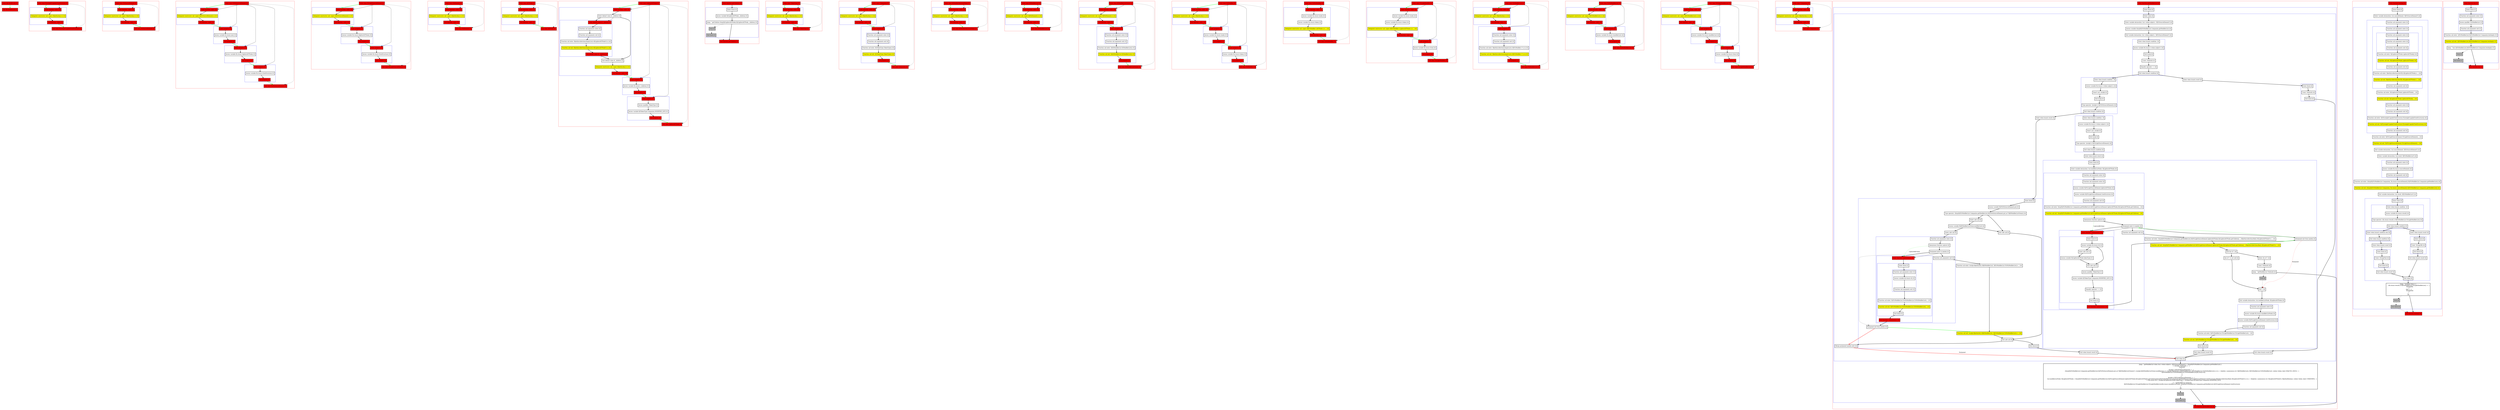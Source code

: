 digraph kt44814_kt {
    graph [nodesep=3]
    node [shape=box penwidth=2]
    edge [penwidth=2]

    subgraph cluster_0 {
        color=red
        0 [label="Enter file kt44814.kt [1]" style="filled" fillcolor=red];
        1 [label="Exit file kt44814.kt [1]" style="filled" fillcolor=red];
    }
    0 -> {1} [color=green];

    subgraph cluster_1 {
        color=red
        2 [label="Enter class FlyweightCapableTreeStructure [2]" style="filled" fillcolor=red];
        subgraph cluster_2 {
            color=blue
            3 [label="Enter function <init> [3]" style="filled" fillcolor=red];
            4 [label="Delegated constructor call: super<R|kotlin/Any|>() [3]" style="filled" fillcolor=yellow];
            5 [label="Exit function <init> [3]" style="filled" fillcolor=red];
        }
        6 [label="Exit class FlyweightCapableTreeStructure [2]" style="filled" fillcolor=red];
    }
    2 -> {3} [color=green];
    2 -> {6} [style=dotted];
    2 -> {3} [style=dashed];
    3 -> {4};
    4 -> {5};
    5 -> {6} [color=green];

    subgraph cluster_3 {
        color=red
        7 [label="Enter class FirSourceElement [2]" style="filled" fillcolor=red];
        subgraph cluster_4 {
            color=blue
            8 [label="Enter function <init> [3]" style="filled" fillcolor=red];
            9 [label="Delegated constructor call: super<R|kotlin/Any|>() [3]" style="filled" fillcolor=yellow];
            10 [label="Exit function <init> [3]" style="filled" fillcolor=red];
        }
        11 [label="Exit class FirSourceElement [2]" style="filled" fillcolor=red];
    }
    7 -> {8} [color=green];
    7 -> {11} [style=dotted];
    7 -> {8} [style=dashed];
    8 -> {9};
    9 -> {10};
    10 -> {11} [color=green];

    subgraph cluster_5 {
        color=red
        12 [label="Enter class FirPsiSourceElement [2]" style="filled" fillcolor=red];
        subgraph cluster_6 {
            color=blue
            13 [label="Enter function <init> [3]" style="filled" fillcolor=red];
            14 [label="Delegated constructor call: super<R|FirSourceElement|>() [3]" style="filled" fillcolor=yellow];
            15 [label="Exit function <init> [3]" style="filled" fillcolor=red];
        }
        subgraph cluster_7 {
            color=blue
            16 [label="Enter property [3]" style="filled" fillcolor=red];
            17 [label="Access variable R|<local>/psi| [3]"];
            18 [label="Exit property [3]" style="filled" fillcolor=red];
        }
        subgraph cluster_8 {
            color=blue
            19 [label="Enter property [3]" style="filled" fillcolor=red];
            20 [label="Access variable R|<local>/lighterASTNode| [3]"];
            21 [label="Exit property [3]" style="filled" fillcolor=red];
        }
        subgraph cluster_9 {
            color=blue
            22 [label="Enter property [3]" style="filled" fillcolor=red];
            23 [label="Access variable R|<local>/treeStructure| [3]"];
            24 [label="Exit property [3]" style="filled" fillcolor=red];
        }
        25 [label="Exit class FirPsiSourceElement [2]" style="filled" fillcolor=red];
    }
    12 -> {13} [color=green];
    12 -> {25} [style=dotted];
    12 -> {13 16 19 22} [style=dashed];
    13 -> {14};
    14 -> {15};
    15 -> {16} [color=green];
    16 -> {17};
    17 -> {18};
    18 -> {19} [color=green];
    19 -> {20};
    20 -> {21};
    21 -> {22} [color=green];
    22 -> {23};
    23 -> {24};
    24 -> {25} [color=green];

    subgraph cluster_10 {
        color=red
        26 [label="Enter class FirLightSourceElement [2]" style="filled" fillcolor=red];
        subgraph cluster_11 {
            color=blue
            27 [label="Enter function <init> [3]" style="filled" fillcolor=red];
            28 [label="Delegated constructor call: super<R|FirSourceElement|>() [3]" style="filled" fillcolor=yellow];
            29 [label="Exit function <init> [3]" style="filled" fillcolor=red];
        }
        subgraph cluster_12 {
            color=blue
            30 [label="Enter property [3]" style="filled" fillcolor=red];
            31 [label="Access variable R|<local>/lighterASTNode| [3]"];
            32 [label="Exit property [3]" style="filled" fillcolor=red];
        }
        subgraph cluster_13 {
            color=blue
            33 [label="Enter property [3]" style="filled" fillcolor=red];
            34 [label="Access variable R|<local>/treeStructure| [3]"];
            35 [label="Exit property [3]" style="filled" fillcolor=red];
        }
        36 [label="Exit class FirLightSourceElement [2]" style="filled" fillcolor=red];
    }
    26 -> {27} [color=green];
    26 -> {36} [style=dotted];
    26 -> {27 30 33} [style=dashed];
    27 -> {28};
    28 -> {29};
    29 -> {30} [color=green];
    30 -> {31};
    31 -> {32};
    32 -> {33} [color=green];
    33 -> {34};
    34 -> {35};
    35 -> {36} [color=green];

    subgraph cluster_14 {
        color=red
        37 [label="Enter class PsiElement [2]" style="filled" fillcolor=red];
        subgraph cluster_15 {
            color=blue
            38 [label="Enter function <init> [3]" style="filled" fillcolor=red];
            39 [label="Delegated constructor call: super<R|kotlin/Any|>() [3]" style="filled" fillcolor=yellow];
            40 [label="Exit function <init> [3]" style="filled" fillcolor=red];
        }
        41 [label="Exit class PsiElement [2]" style="filled" fillcolor=red];
    }
    37 -> {38} [color=green];
    37 -> {41} [style=dotted];
    37 -> {38} [style=dashed];
    38 -> {39};
    39 -> {40};
    40 -> {41} [color=green];

    subgraph cluster_16 {
        color=red
        42 [label="Enter class ASTNode [2]" style="filled" fillcolor=red];
        subgraph cluster_17 {
            color=blue
            43 [label="Enter function <init> [3]" style="filled" fillcolor=red];
            44 [label="Delegated constructor call: super<R|kotlin/Any|>() [3]" style="filled" fillcolor=yellow];
            45 [label="Exit function <init> [3]" style="filled" fillcolor=red];
        }
        46 [label="Exit class ASTNode [2]" style="filled" fillcolor=red];
    }
    42 -> {43} [color=green];
    42 -> {46} [style=dotted];
    42 -> {43} [style=dashed];
    43 -> {44};
    44 -> {45};
    45 -> {46} [color=green];

    subgraph cluster_18 {
        color=red
        47 [label="Enter class LighterASTNode [2]" style="filled" fillcolor=red];
        subgraph cluster_19 {
            color=blue
            48 [label="Enter function <init> [3]" style="filled" fillcolor=red];
            49 [label="Enter default value of _children [3]"];
            subgraph cluster_20 {
                color=blue
                50 [label="Enter default value of _children [4]" style="filled" fillcolor=red];
                subgraph cluster_21 {
                    color=blue
                    51 [label="Function call arguments enter [4]"];
                    52 [label="Function call arguments exit [4]"];
                }
                53 [label="Function call enter: R|kotlin/collections/emptyList|<R|LighterASTNode?|>() [4]"];
                54 [label="Function call exit: R|kotlin/collections/emptyList|<R|LighterASTNode?|>() [4]" style="filled" fillcolor=yellow];
                55 [label="Exit default value of _children [4]" style="filled" fillcolor=red];
            }
            56 [label="Exit default value of _children [3]"];
            57 [label="Delegated constructor call: super<R|kotlin/Any|>() [3]" style="filled" fillcolor=yellow];
            58 [label="Exit function <init> [3]" style="filled" fillcolor=red];
        }
        subgraph cluster_22 {
            color=blue
            59 [label="Enter property [3]" style="filled" fillcolor=red];
            60 [label="Access variable R|<local>/_children| [3]"];
            61 [label="Exit property [3]" style="filled" fillcolor=red];
        }
        subgraph cluster_23 {
            color=blue
            62 [label="Enter property [3]" style="filled" fillcolor=red];
            63 [label="Access qualifier /TokenType [3]"];
            64 [label="Access variable R|/TokenType.Companion.MODIFIER_LIST| [3]"];
            65 [label="Exit property [3]" style="filled" fillcolor=red];
        }
        66 [label="Exit class LighterASTNode [2]" style="filled" fillcolor=red];
    }
    47 -> {48} [color=green];
    47 -> {66} [style=dotted];
    47 -> {48 59 62} [style=dashed];
    48 -> {49};
    49 -> {50 56};
    49 -> {50} [style=dashed];
    50 -> {51};
    51 -> {52};
    52 -> {53};
    53 -> {54};
    54 -> {55};
    55 -> {56};
    56 -> {57};
    57 -> {58};
    58 -> {59} [color=green];
    59 -> {60};
    60 -> {61};
    61 -> {62} [color=green];
    62 -> {63};
    63 -> {64};
    64 -> {65};
    65 -> {66} [color=green];

    subgraph cluster_24 {
        color=red
        67 [label="Enter function getChildren [3]" style="filled" fillcolor=red];
        subgraph cluster_25 {
            color=blue
            68 [label="Enter block [3]"];
            69 [label="Access variable R|/LighterASTNode._children| [3]"];
            70 [label="Jump: ^getChildren this@R|/LighterASTNode|.R|/LighterASTNode._children| [3]"];
            71 [label="Stub [3]" style="filled" fillcolor=gray];
            72 [label="Exit block [3]" style="filled" fillcolor=gray];
        }
        73 [label="Exit function getChildren [3]" style="filled" fillcolor=red];
    }
    67 -> {68};
    68 -> {69};
    69 -> {70};
    70 -> {73};
    70 -> {71} [style=dotted];
    71 -> {72} [style=dotted];
    72 -> {73} [style=dotted];

    subgraph cluster_26 {
        color=red
        74 [label="Enter class TokenType [2]" style="filled" fillcolor=red];
        subgraph cluster_27 {
            color=blue
            75 [label="Enter function <init> [3]" style="filled" fillcolor=red];
            76 [label="Delegated constructor call: super<R|kotlin/Any|>() [3]" style="filled" fillcolor=yellow];
            77 [label="Exit function <init> [3]" style="filled" fillcolor=red];
        }
        78 [label="Exit class TokenType [2]" style="filled" fillcolor=red];
    }
    74 -> {75} [color=green];
    74 -> {78} [style=dotted];
    74 -> {75} [style=dashed];
    75 -> {76};
    76 -> {77};
    77 -> {78} [color=green];

    subgraph cluster_28 {
        color=red
        79 [label="Enter class Companion [3]" style="filled" fillcolor=red];
        subgraph cluster_29 {
            color=blue
            80 [label="Enter function <init> [4]" style="filled" fillcolor=red];
            81 [label="Delegated constructor call: super<R|kotlin/Any|>() [4]" style="filled" fillcolor=yellow];
            82 [label="Exit function <init> [4]" style="filled" fillcolor=red];
        }
        subgraph cluster_30 {
            color=blue
            83 [label="Enter property [4]" style="filled" fillcolor=red];
            subgraph cluster_31 {
                color=blue
                84 [label="Function call arguments enter [4]"];
                85 [label="Function call arguments exit [4]"];
            }
            86 [label="Function call enter: R|/TokenType.TokenType|() [4]"];
            87 [label="Function call exit: R|/TokenType.TokenType|() [4]" style="filled" fillcolor=yellow];
            88 [label="Exit property [4]" style="filled" fillcolor=red];
        }
        89 [label="Exit class Companion [3]" style="filled" fillcolor=red];
    }
    79 -> {80} [color=green];
    79 -> {89} [style=dotted];
    79 -> {80 83} [style=dashed];
    80 -> {81};
    81 -> {82};
    82 -> {83} [color=green];
    83 -> {84};
    84 -> {85};
    85 -> {86};
    86 -> {87};
    87 -> {88};
    88 -> {89} [color=green];

    subgraph cluster_32 {
        color=red
        90 [label="Enter class KtModifierKeywordToken [2]" style="filled" fillcolor=red];
        subgraph cluster_33 {
            color=blue
            91 [label="Enter function <init> [3]" style="filled" fillcolor=red];
            92 [label="Delegated constructor call: super<R|kotlin/Any|>() [3]" style="filled" fillcolor=yellow];
            93 [label="Exit function <init> [3]" style="filled" fillcolor=red];
        }
        94 [label="Exit class KtModifierKeywordToken [2]" style="filled" fillcolor=red];
    }
    90 -> {91} [color=green];
    90 -> {94} [style=dotted];
    90 -> {91} [style=dashed];
    91 -> {92};
    92 -> {93};
    93 -> {94} [color=green];

    subgraph cluster_34 {
        color=red
        95 [label="Enter class KtModifierList [2]" style="filled" fillcolor=red];
        subgraph cluster_35 {
            color=blue
            96 [label="Enter function <init> [3]" style="filled" fillcolor=red];
            97 [label="Delegated constructor call: super<R|PsiElement|>() [3]" style="filled" fillcolor=yellow];
            98 [label="Exit function <init> [3]" style="filled" fillcolor=red];
        }
        99 [label="Exit class KtModifierList [2]" style="filled" fillcolor=red];
    }
    95 -> {96} [color=green];
    95 -> {99} [style=dotted];
    95 -> {96} [style=dashed];
    96 -> {97};
    97 -> {98};
    98 -> {99} [color=green];

    subgraph cluster_36 {
        color=red
        100 [label="Enter class KtModifierListOwner [2]" style="filled" fillcolor=red];
        subgraph cluster_37 {
            color=blue
            101 [label="Enter function <init> [3]" style="filled" fillcolor=red];
            102 [label="Delegated constructor call: super<R|PsiElement|>() [3]" style="filled" fillcolor=yellow];
            103 [label="Exit function <init> [3]" style="filled" fillcolor=red];
        }
        subgraph cluster_38 {
            color=blue
            104 [label="Enter property [3]" style="filled" fillcolor=red];
            subgraph cluster_39 {
                color=blue
                105 [label="Function call arguments enter [3]"];
                106 [label="Function call arguments exit [3]"];
            }
            107 [label="Function call enter: R|/KtModifierList.KtModifierList|() [3]"];
            108 [label="Function call exit: R|/KtModifierList.KtModifierList|() [3]" style="filled" fillcolor=yellow];
            109 [label="Exit property [3]" style="filled" fillcolor=red];
        }
        110 [label="Exit class KtModifierListOwner [2]" style="filled" fillcolor=red];
    }
    100 -> {101} [color=green];
    100 -> {110} [style=dotted];
    100 -> {101 104} [style=dashed];
    101 -> {102};
    102 -> {103};
    103 -> {104} [color=green];
    104 -> {105};
    105 -> {106};
    106 -> {107};
    107 -> {108};
    108 -> {109};
    109 -> {110} [color=green];

    subgraph cluster_40 {
        color=red
        111 [label="Enter class FirModifier [2]" style="filled" fillcolor=red];
        subgraph cluster_41 {
            color=blue
            112 [label="Enter function <init> [3]" style="filled" fillcolor=red];
            113 [label="Delegated constructor call: super<R|kotlin/Any|>() [3]" style="filled" fillcolor=yellow];
            114 [label="Exit function <init> [3]" style="filled" fillcolor=red];
        }
        subgraph cluster_42 {
            color=blue
            115 [label="Enter property [3]" style="filled" fillcolor=red];
            116 [label="Access variable R|<local>/node| [3]"];
            117 [label="Exit property [3]" style="filled" fillcolor=red];
        }
        subgraph cluster_43 {
            color=blue
            118 [label="Enter property [3]" style="filled" fillcolor=red];
            119 [label="Access variable R|<local>/token| [3]"];
            120 [label="Exit property [3]" style="filled" fillcolor=red];
        }
        121 [label="Exit class FirModifier [2]" style="filled" fillcolor=red];
    }
    111 -> {112} [color=green];
    111 -> {121} [style=dotted];
    111 -> {112 115 118} [style=dashed];
    112 -> {113};
    113 -> {114};
    114 -> {115} [color=green];
    115 -> {116};
    116 -> {117};
    117 -> {118} [color=green];
    118 -> {119};
    119 -> {120};
    120 -> {121} [color=green];

    subgraph cluster_44 {
        color=red
        122 [label="Enter class FirPsiModifier [3]" style="filled" fillcolor=red];
        subgraph cluster_45 {
            color=blue
            123 [label="Enter function <init> [4]" style="filled" fillcolor=red];
            124 [label="Access variable R|<local>/node| [4]"];
            125 [label="Access variable R|<local>/token| [4]"];
            126 [label="Delegated constructor call: super<R|FirModifier<ASTNode>|>(...) [4]" style="filled" fillcolor=yellow];
            127 [label="Exit function <init> [4]" style="filled" fillcolor=red];
        }
        128 [label="Exit class FirPsiModifier [3]" style="filled" fillcolor=red];
    }
    122 -> {123} [color=green];
    122 -> {128} [style=dotted];
    122 -> {123} [style=dashed];
    123 -> {124};
    124 -> {125};
    125 -> {126};
    126 -> {127};
    127 -> {128} [color=green];

    subgraph cluster_46 {
        color=red
        129 [label="Enter class FirLightModifier [3]" style="filled" fillcolor=red];
        subgraph cluster_47 {
            color=blue
            130 [label="Enter function <init> [4]" style="filled" fillcolor=red];
            131 [label="Access variable R|<local>/node| [4]"];
            132 [label="Access variable R|<local>/token| [4]"];
            133 [label="Delegated constructor call: super<R|FirModifier<LighterASTNode>|>(...) [4]" style="filled" fillcolor=yellow];
            134 [label="Exit function <init> [4]" style="filled" fillcolor=red];
        }
        subgraph cluster_48 {
            color=blue
            135 [label="Enter property [4]" style="filled" fillcolor=red];
            136 [label="Access variable R|<local>/tree| [4]"];
            137 [label="Exit property [4]" style="filled" fillcolor=red];
        }
        138 [label="Exit class FirLightModifier [3]" style="filled" fillcolor=red];
    }
    129 -> {130} [color=green];
    129 -> {138} [style=dotted];
    129 -> {130 135} [style=dashed];
    130 -> {131};
    131 -> {132};
    132 -> {133};
    133 -> {134};
    134 -> {135} [color=green];
    135 -> {136};
    136 -> {137};
    137 -> {138} [color=green];

    subgraph cluster_49 {
        color=red
        139 [label="Enter class FirModifierList [2]" style="filled" fillcolor=red];
        subgraph cluster_50 {
            color=blue
            140 [label="Enter function <init> [3]" style="filled" fillcolor=red];
            141 [label="Delegated constructor call: super<R|kotlin/Any|>() [3]" style="filled" fillcolor=yellow];
            142 [label="Exit function <init> [3]" style="filled" fillcolor=red];
        }
        subgraph cluster_51 {
            color=blue
            143 [label="Enter property [3]" style="filled" fillcolor=red];
            subgraph cluster_52 {
                color=blue
                144 [label="Function call arguments enter [3]"];
                145 [label="Function call arguments exit [3]"];
            }
            146 [label="Function call enter: R|kotlin/collections/emptyList|<R|FirModifier<*>|>() [3]"];
            147 [label="Function call exit: R|kotlin/collections/emptyList|<R|FirModifier<*>|>() [3]" style="filled" fillcolor=yellow];
            148 [label="Exit property [3]" style="filled" fillcolor=red];
        }
        149 [label="Exit class FirModifierList [2]" style="filled" fillcolor=red];
    }
    139 -> {140} [color=green];
    139 -> {149} [style=dotted];
    139 -> {140 143} [style=dashed];
    140 -> {141};
    141 -> {142};
    142 -> {143} [color=green];
    143 -> {144};
    144 -> {145};
    145 -> {146};
    146 -> {147};
    147 -> {148};
    148 -> {149} [color=green];

    subgraph cluster_53 {
        color=red
        150 [label="Enter class FirPsiModifierList [3]" style="filled" fillcolor=red];
        subgraph cluster_54 {
            color=blue
            151 [label="Enter function <init> [4]" style="filled" fillcolor=red];
            152 [label="Delegated constructor call: super<R|FirModifierList|>() [4]" style="filled" fillcolor=yellow];
            153 [label="Exit function <init> [4]" style="filled" fillcolor=red];
        }
        subgraph cluster_55 {
            color=blue
            154 [label="Enter property [4]" style="filled" fillcolor=red];
            155 [label="Access variable R|<local>/modifierList| [4]"];
            156 [label="Exit property [4]" style="filled" fillcolor=red];
        }
        157 [label="Exit class FirPsiModifierList [3]" style="filled" fillcolor=red];
    }
    150 -> {151} [color=green];
    150 -> {157} [style=dotted];
    150 -> {151 154} [style=dashed];
    151 -> {152};
    152 -> {153};
    153 -> {154} [color=green];
    154 -> {155};
    155 -> {156};
    156 -> {157} [color=green];

    subgraph cluster_56 {
        color=red
        158 [label="Enter class FirLightModifierList [3]" style="filled" fillcolor=red];
        subgraph cluster_57 {
            color=blue
            159 [label="Enter function <init> [4]" style="filled" fillcolor=red];
            160 [label="Delegated constructor call: super<R|FirModifierList|>() [4]" style="filled" fillcolor=yellow];
            161 [label="Exit function <init> [4]" style="filled" fillcolor=red];
        }
        subgraph cluster_58 {
            color=blue
            162 [label="Enter property [4]" style="filled" fillcolor=red];
            163 [label="Access variable R|<local>/modifierList| [4]"];
            164 [label="Exit property [4]" style="filled" fillcolor=red];
        }
        subgraph cluster_59 {
            color=blue
            165 [label="Enter property [4]" style="filled" fillcolor=red];
            166 [label="Access variable R|<local>/tree| [4]"];
            167 [label="Exit property [4]" style="filled" fillcolor=red];
        }
        168 [label="Exit class FirLightModifierList [3]" style="filled" fillcolor=red];
    }
    158 -> {159} [color=green];
    158 -> {168} [style=dotted];
    158 -> {159 162 165} [style=dashed];
    159 -> {160};
    160 -> {161};
    161 -> {162} [color=green];
    162 -> {163};
    163 -> {164};
    164 -> {165} [color=green];
    165 -> {166};
    166 -> {167};
    167 -> {168} [color=green];

    subgraph cluster_60 {
        color=red
        169 [label="Enter class Companion [3]" style="filled" fillcolor=red];
        subgraph cluster_61 {
            color=blue
            170 [label="Enter function <init> [4]" style="filled" fillcolor=red];
            171 [label="Delegated constructor call: super<R|kotlin/Any|>() [4]" style="filled" fillcolor=yellow];
            172 [label="Exit function <init> [4]" style="filled" fillcolor=red];
        }
        173 [label="Exit class Companion [3]" style="filled" fillcolor=red];
    }
    169 -> {170} [color=green];
    169 -> {173} [style=dotted];
    169 -> {170} [style=dashed];
    170 -> {171};
    171 -> {172};
    172 -> {173} [color=green];

    subgraph cluster_62 {
        color=red
        174 [label="Enter function getModifierList [4]" style="filled" fillcolor=red];
        subgraph cluster_63 {
            color=blue
            175 [label="Enter block [4]"];
            subgraph cluster_64 {
                color=blue
                176 [label="Enter when [4]"];
                177 [label="Enter variable declaration: lval <when-subject>: R|FirSourceElement?| [4]"];
                178 [label="Access variable this@R|/FirModifierList.Companion.getModifierList| [4]"];
                179 [label="Exit variable declaration: lval <when-subject>: R|FirSourceElement?| [4]"];
                subgraph cluster_65 {
                    color=blue
                    180 [label="Enter when branch condition  [4]"];
                    181 [label="Access variable R|<local>/<when-subject>| [4]"];
                    182 [label="Exit $subj [4]"];
                    183 [label="Const: Null(null) [4]"];
                    184 [label="Equality operator == [4]"];
                    185 [label="Exit when branch condition [4]"];
                }
                subgraph cluster_66 {
                    color=blue
                    186 [label="Enter when branch condition  [4]"];
                    187 [label="Access variable R|<local>/<when-subject>| [4]"];
                    188 [label="Smart cast: $subj$ [4]"];
                    189 [label="Exit $subj [4]"];
                    190 [label="Type operator: ($subj$ is R|FirPsiSourceElement|) [4]"];
                    191 [label="Exit when branch condition [4]"];
                }
                subgraph cluster_67 {
                    color=blue
                    192 [label="Enter when branch condition  [4]"];
                    193 [label="Access variable R|<local>/<when-subject>| [4]"];
                    194 [label="Smart cast: $subj$ [4]"];
                    195 [label="Exit $subj [4]"];
                    196 [label="Type operator: ($subj$ is R|FirLightSourceElement|) [4]"];
                    197 [label="Exit when branch condition [4]"];
                }
                198 [label="Enter when branch result [4]"];
                subgraph cluster_68 {
                    color=blue
                    199 [label="Enter block [4]"];
                    200 [label="Enter variable declaration: lval modifierListNode: R|LighterASTNode| [4]"];
                    subgraph cluster_69 {
                        color=blue
                        201 [label="Function call arguments enter [4]"];
                        subgraph cluster_70 {
                            color=blue
                            202 [label="Function call arguments enter [4]"];
                            203 [label="Access variable R|/FirLightSourceElement.lighterASTNode| [4]"];
                            204 [label="Access variable R|/FirLightSourceElement.treeStructure| [4]"];
                            205 [label="Function call arguments exit [4]"];
                        }
                        206 [label="Function call enter: this@R|/FirModifierList.Companion.getModifierList|.R|/FirLightSourceElement.lighterASTNode|.R|/LighterASTNode.getChildren|(...) [4]"];
                        207 [label="Function call exit: this@R|/FirModifierList.Companion.getModifierList|.R|/FirLightSourceElement.lighterASTNode|.R|/LighterASTNode.getChildren|(...) [4]" style="filled" fillcolor=yellow];
                        208 [label="Anonymous function capture [4]"];
                        209 [label="Postponed enter to lambda [4]"];
                        subgraph cluster_71 {
                            color=blue
                            210 [label="Enter function <anonymous> [5]" style="filled" fillcolor=red];
                            subgraph cluster_72 {
                                color=blue
                                211 [label="Enter block [5]"];
                                212 [label="Access variable R|<local>/it| [5]"];
                                213 [label="Enter safe call [5]"];
                                214 [label="Access variable R|/LighterASTNode.tokenType| [5]"];
                                215 [label="Exit safe call [5]"];
                                216 [label="Access qualifier /TokenType [5]"];
                                217 [label="Access variable R|/TokenType.Companion.MODIFIER_LIST| [5]"];
                                218 [label="Equality operator == [5]"];
                                219 [label="Exit block [5]"];
                            }
                            220 [label="Exit function <anonymous> [5]" style="filled" fillcolor=red];
                        }
                        221 [label="Function call arguments exit [4]"];
                    }
                    222 [label="Function call enter: this@R|/FirModifierList.Companion.getModifierList|.R|/FirLightSourceElement.lighterASTNode|.R|/LighterASTNode.getChildren|(...).R|kotlin/collections/find|<R|LighterASTNode?|>(...) [4]"];
                    223 [label="Postponed exit from lambda [4]"];
                    224 [label="Function call exit: this@R|/FirModifierList.Companion.getModifierList|.R|/FirLightSourceElement.lighterASTNode|.R|/LighterASTNode.getChildren|(...).R|kotlin/collections/find|<R|LighterASTNode?|>(...) [4]" style="filled" fillcolor=yellow];
                    225 [label="Exit lhs of ?: [4]"];
                    226 [label="Enter rhs of ?: [4]"];
                    227 [label="Const: Null(null) [4]"];
                    228 [label="Jump: ^getModifierList Null(null) [4]"];
                    229 [label="Stub [4]" style="filled" fillcolor=gray];
                    230 [label="Lhs of ?: is not null [4]"];
                    231 [label="Exit ?: [4]"];
                    232 [label="Exit variable declaration: lval modifierListNode: R|LighterASTNode| [4]"];
                    subgraph cluster_73 {
                        color=blue
                        233 [label="Function call arguments enter [4]"];
                        234 [label="Access variable R|<local>/modifierListNode| [4]"];
                        235 [label="Access variable R|/FirLightSourceElement.treeStructure| [4]"];
                        236 [label="Function call arguments exit [4]"];
                    }
                    237 [label="Function call enter: R|/FirModifierList.FirLightModifierList.FirLightModifierList|(...) [4]"];
                    238 [label="Function call exit: R|/FirModifierList.FirLightModifierList.FirLightModifierList|(...) [4]" style="filled" fillcolor=yellow];
                    239 [label="Exit block [4]"];
                }
                240 [label="Exit when branch result [4]"];
                241 [label="Enter when branch result [4]"];
                subgraph cluster_74 {
                    color=blue
                    242 [label="Enter block [4]"];
                    243 [label="Access variable R|/FirPsiSourceElement.psi| [4]"];
                    244 [label="Type operator: (this@R|/FirModifierList.Companion.getModifierList|.R|/FirPsiSourceElement.psi| as? R|KtModifierListOwner|) [4]"];
                    245 [label="Enter safe call [4]"];
                    246 [label="Access variable R|/KtModifierListOwner.modifierList| [4]"];
                    247 [label="Enter safe call [4]"];
                    subgraph cluster_75 {
                        color=blue
                        248 [label="Function call arguments enter [4]"];
                        249 [label="Anonymous function capture [4]"];
                        250 [label="Postponed enter to lambda [4]"];
                        subgraph cluster_76 {
                            color=blue
                            251 [label="Enter function <anonymous> [5]" style="filled" fillcolor=red];
                            subgraph cluster_77 {
                                color=blue
                                252 [label="Enter block [5]"];
                                subgraph cluster_78 {
                                    color=blue
                                    253 [label="Function call arguments enter [5]"];
                                    254 [label="Access variable R|<local>/it| [5]"];
                                    255 [label="Function call arguments exit [5]"];
                                }
                                256 [label="Function call enter: R|/FirModifierList.FirPsiModifierList.FirPsiModifierList|(...) [5]"];
                                257 [label="Function call exit: R|/FirModifierList.FirPsiModifierList.FirPsiModifierList|(...) [5]" style="filled" fillcolor=yellow];
                                258 [label="Exit block [5]"];
                            }
                            259 [label="Exit function <anonymous> [5]" style="filled" fillcolor=red];
                        }
                        260 [label="Function call arguments exit [4]"];
                    }
                    261 [label="Function call enter: $subj$.R|kotlin/let|<R|KtModifierList|, R|FirModifierList.FirPsiModifierList|>(...) [4]"];
                    262 [label="Postponed exit from lambda [4]"];
                    263 [label="Function call exit: $subj$.R|kotlin/let|<R|KtModifierList|, R|FirModifierList.FirPsiModifierList|>(...) [4]" style="filled" fillcolor=yellow];
                    264 [label="Exit safe call [4]"];
                    265 [label="Exit safe call [4]"];
                    266 [label="Exit block [4]"];
                }
                267 [label="Exit when branch result [4]"];
                268 [label="Merge postponed lambda exits [4]"];
                269 [label="Enter when branch result [4]"];
                subgraph cluster_79 {
                    color=blue
                    270 [label="Enter block [4]"];
                    271 [label="Const: Null(null) [4]"];
                    272 [label="Exit block [4]"];
                }
                273 [label="Exit when branch result [4]"];
                274 [label="Exit when [4]"];
            }
            275 [label="Jump: ^getModifierList when (lval <when-subject>: R|FirSourceElement?| = this@R|/FirModifierList.Companion.getModifierList|) {
    ==($subj$, Null(null)) ->  {
        Null(null)
    }
    ($subj$ is R|FirPsiSourceElement|) ->  {
        (this@R|/FirModifierList.Companion.getModifierList|.R|/FirPsiSourceElement.psi| as? R|KtModifierListOwner|)?.{ $subj$.R|/KtModifierListOwner.modifierList| }?.{ $subj$.R|kotlin/let|<R|KtModifierList|, R|FirModifierList.FirPsiModifierList|>(<L> = let@fun <anonymous>(it: R|KtModifierList|): R|FirModifierList.FirPsiModifierList| <inline=Inline, kind=EXACTLY_ONCE>  {
            ^ R|/FirModifierList.FirPsiModifierList.FirPsiModifierList|(R|<local>/it|)
        }
        ) }
    }
    ($subj$ is R|FirLightSourceElement|) ->  {
        lval modifierListNode: R|LighterASTNode| = this@R|/FirModifierList.Companion.getModifierList|.R|/FirLightSourceElement.lighterASTNode|.R|/LighterASTNode.getChildren|(this@R|/FirModifierList.Companion.getModifierList|.R|/FirLightSourceElement.treeStructure|).R|kotlin/collections/find|<R|LighterASTNode?|>(<L> = find@fun <anonymous>(it: R|LighterASTNode?|): R|kotlin/Boolean| <inline=Inline, kind=UNKNOWN>  {
            ^ ==(R|<local>/it|?.{ $subj$.R|/LighterASTNode.tokenType| }, Q|TokenType|.R|/TokenType.Companion.MODIFIER_LIST|)
        }
        ) ?: ^getModifierList Null(null)
        R|/FirModifierList.FirLightModifierList.FirLightModifierList|(R|<local>/modifierListNode|, this@R|/FirModifierList.Companion.getModifierList|.R|/FirLightSourceElement.treeStructure|)
    }
}
 [4]"];
            276 [label="Stub [4]" style="filled" fillcolor=gray];
            277 [label="Exit block [4]" style="filled" fillcolor=gray];
        }
        278 [label="Exit function getModifierList [4]" style="filled" fillcolor=red];
    }
    174 -> {175};
    175 -> {176};
    176 -> {177};
    177 -> {178};
    178 -> {179};
    179 -> {180};
    180 -> {181};
    181 -> {182};
    182 -> {183};
    183 -> {184};
    184 -> {185};
    185 -> {186 269};
    186 -> {187};
    187 -> {188};
    188 -> {189};
    189 -> {190};
    190 -> {191};
    191 -> {192 241};
    192 -> {193};
    193 -> {194};
    194 -> {195};
    195 -> {196};
    196 -> {197};
    197 -> {198};
    198 -> {199};
    199 -> {200};
    200 -> {201};
    201 -> {202};
    202 -> {203};
    203 -> {204};
    204 -> {205};
    205 -> {206};
    206 -> {207};
    207 -> {208};
    208 -> {209};
    208 -> {210} [color=green style=dotted label="CapturedByValue"];
    209 -> {210 221 223};
    209 -> {210} [style=dashed];
    210 -> {211};
    211 -> {212};
    212 -> {213 215};
    213 -> {214};
    214 -> {215};
    215 -> {216};
    216 -> {217};
    217 -> {218};
    218 -> {219};
    219 -> {220};
    220 -> {223};
    221 -> {222};
    222 -> {224};
    223 -> {209} [color=green style=dashed];
    223 -> {224} [color=green];
    223 -> {231} [color=red style=dotted label="Postponed"];
    224 -> {225};
    225 -> {226 230};
    226 -> {227};
    227 -> {228};
    228 -> {278};
    228 -> {229} [style=dotted];
    229 -> {231} [style=dotted];
    230 -> {231};
    231 -> {232};
    232 -> {233};
    233 -> {234};
    234 -> {235};
    235 -> {236};
    236 -> {237};
    237 -> {238};
    238 -> {239};
    239 -> {240};
    240 -> {274};
    241 -> {242};
    242 -> {243};
    243 -> {244};
    244 -> {245 264};
    245 -> {246};
    246 -> {247 264};
    247 -> {248};
    248 -> {249};
    249 -> {250};
    249 -> {251} [color=green style=dotted label="CapturedByValue"];
    250 -> {251 260};
    250 -> {262} [style=dotted];
    250 -> {251} [style=dashed];
    251 -> {252};
    252 -> {253};
    253 -> {254};
    254 -> {255};
    255 -> {256};
    256 -> {257};
    257 -> {258};
    258 -> {259};
    259 -> {262};
    260 -> {261};
    261 -> {263};
    262 -> {263} [color=green];
    262 -> {268} [color=red];
    263 -> {265};
    264 -> {265};
    265 -> {266 268};
    266 -> {267};
    267 -> {274};
    268 -> {274} [color=red label="Postponed"];
    269 -> {270};
    270 -> {271};
    271 -> {272};
    272 -> {273};
    273 -> {274};
    274 -> {275};
    275 -> {278};
    275 -> {276} [style=dotted];
    276 -> {277} [style=dotted];
    277 -> {278} [style=dotted];

    subgraph cluster_80 {
        color=red
        279 [label="Enter function boxImpl [4]" style="filled" fillcolor=red];
        subgraph cluster_81 {
            color=blue
            280 [label="Enter block [4]"];
            281 [label="Enter variable declaration: lval sourceElement: R|FirSourceElement?| [4]"];
            subgraph cluster_82 {
                color=blue
                282 [label="Function call arguments enter [4]"];
                subgraph cluster_83 {
                    color=blue
                    283 [label="Function call arguments enter [4]"];
                    subgraph cluster_84 {
                        color=blue
                        284 [label="Function call arguments enter [4]"];
                        subgraph cluster_85 {
                            color=blue
                            285 [label="Function call arguments enter [4]"];
                            286 [label="Function call arguments exit [4]"];
                        }
                        287 [label="Function call enter: R|/LighterASTNode.LighterASTNode|() [4]"];
                        288 [label="Function call exit: R|/LighterASTNode.LighterASTNode|() [4]" style="filled" fillcolor=yellow];
                        289 [label="Function call arguments exit [4]"];
                    }
                    290 [label="Function call enter: R|kotlin/collections/listOf|<R|LighterASTNode|>(...) [4]"];
                    291 [label="Function call exit: R|kotlin/collections/listOf|<R|LighterASTNode|>(...) [4]" style="filled" fillcolor=yellow];
                    292 [label="Function call arguments exit [4]"];
                }
                293 [label="Function call enter: R|/LighterASTNode.LighterASTNode|(...) [4]"];
                294 [label="Function call exit: R|/LighterASTNode.LighterASTNode|(...) [4]" style="filled" fillcolor=yellow];
                subgraph cluster_86 {
                    color=blue
                    295 [label="Function call arguments enter [4]"];
                    296 [label="Function call arguments exit [4]"];
                }
                297 [label="Function call enter: R|/FlyweightCapableTreeStructure.FlyweightCapableTreeStructure|() [4]"];
                298 [label="Function call exit: R|/FlyweightCapableTreeStructure.FlyweightCapableTreeStructure|() [4]" style="filled" fillcolor=yellow];
                299 [label="Function call arguments exit [4]"];
            }
            300 [label="Function call enter: R|/FirLightSourceElement.FirLightSourceElement|(...) [4]"];
            301 [label="Function call exit: R|/FirLightSourceElement.FirLightSourceElement|(...) [4]" style="filled" fillcolor=yellow];
            302 [label="Exit variable declaration: lval sourceElement: R|FirSourceElement?| [4]"];
            303 [label="Enter variable declaration: lval result: R|FirModifierList?| [4]"];
            subgraph cluster_87 {
                color=blue
                304 [label="Function call arguments enter [4]"];
                305 [label="Access variable R|<local>/sourceElement| [4]"];
                306 [label="Function call arguments exit [4]"];
            }
            307 [label="Function call enter: (this@R|/FirModifierList.Companion|, R|<local>/sourceElement|).R|/FirModifierList.Companion.getModifierList|() [4]"];
            308 [label="Function call exit: (this@R|/FirModifierList.Companion|, R|<local>/sourceElement|).R|/FirModifierList.Companion.getModifierList|() [4]" style="filled" fillcolor=yellow];
            309 [label="Exit variable declaration: lval result: R|FirModifierList?| [4]"];
            subgraph cluster_88 {
                color=blue
                310 [label="Enter when [4]"];
                subgraph cluster_89 {
                    color=blue
                    311 [label="Enter when branch condition  [4]"];
                    312 [label="Access variable R|<local>/result| [4]"];
                    313 [label="Type operator: (R|<local>/result| is R|FirModifierList.FirLightModifierList|) [4]"];
                    314 [label="Exit when branch condition [4]"];
                }
                subgraph cluster_90 {
                    color=blue
                    315 [label="Enter when branch condition else [4]"];
                    316 [label="Exit when branch condition [4]"];
                }
                317 [label="Enter when branch result [4]"];
                subgraph cluster_91 {
                    color=blue
                    318 [label="Enter block [4]"];
                    319 [label="Const: String(Fail) [4]"];
                    320 [label="Exit block [4]"];
                }
                321 [label="Exit when branch result [4]"];
                322 [label="Enter when branch result [4]"];
                subgraph cluster_92 {
                    color=blue
                    323 [label="Enter block [4]"];
                    324 [label="Const: String(OK) [4]"];
                    325 [label="Exit block [4]"];
                }
                326 [label="Exit when branch result [4]"];
                327 [label="Exit when [4]"];
            }
            328 [label="Jump: ^boxImpl when () {
    (R|<local>/result| is R|FirModifierList.FirLightModifierList|) ->  {
        String(OK)
    }
    else ->  {
        String(Fail)
    }
}
 [4]"];
            329 [label="Stub [4]" style="filled" fillcolor=gray];
            330 [label="Exit block [4]" style="filled" fillcolor=gray];
        }
        331 [label="Exit function boxImpl [4]" style="filled" fillcolor=red];
    }
    279 -> {280};
    280 -> {281};
    281 -> {282};
    282 -> {283};
    283 -> {284};
    284 -> {285};
    285 -> {286};
    286 -> {287};
    287 -> {288};
    288 -> {289};
    289 -> {290};
    290 -> {291};
    291 -> {292};
    292 -> {293};
    293 -> {294};
    294 -> {295};
    295 -> {296};
    296 -> {297};
    297 -> {298};
    298 -> {299};
    299 -> {300};
    300 -> {301};
    301 -> {302};
    302 -> {303};
    303 -> {304};
    304 -> {305};
    305 -> {306};
    306 -> {307};
    307 -> {308};
    308 -> {309};
    309 -> {310};
    310 -> {311};
    311 -> {312};
    312 -> {313};
    313 -> {314};
    314 -> {315 322};
    315 -> {316};
    316 -> {317};
    317 -> {318};
    318 -> {319};
    319 -> {320};
    320 -> {321};
    321 -> {327};
    322 -> {323};
    323 -> {324};
    324 -> {325};
    325 -> {326};
    326 -> {327};
    327 -> {328};
    328 -> {331};
    328 -> {329} [style=dotted];
    329 -> {330} [style=dotted];
    330 -> {331} [style=dotted];

    subgraph cluster_93 {
        color=red
        332 [label="Enter function box [2]" style="filled" fillcolor=red];
        subgraph cluster_94 {
            color=blue
            333 [label="Enter block [2]"];
            subgraph cluster_95 {
                color=blue
                334 [label="Function call arguments enter [2]"];
                335 [label="Access qualifier /FirModifierList [2]"];
                336 [label="Function call arguments exit [2]"];
            }
            337 [label="Function call enter: Q|FirModifierList|.R|/FirModifierList.Companion.boxImpl|() [2]"];
            338 [label="Function call exit: Q|FirModifierList|.R|/FirModifierList.Companion.boxImpl|() [2]" style="filled" fillcolor=yellow];
            339 [label="Jump: ^box Q|FirModifierList|.R|/FirModifierList.Companion.boxImpl|() [2]"];
            340 [label="Stub [2]" style="filled" fillcolor=gray];
            341 [label="Exit block [2]" style="filled" fillcolor=gray];
        }
        342 [label="Exit function box [2]" style="filled" fillcolor=red];
    }
    332 -> {333};
    333 -> {334};
    334 -> {335};
    335 -> {336};
    336 -> {337};
    337 -> {338};
    338 -> {339};
    339 -> {342};
    339 -> {340} [style=dotted];
    340 -> {341} [style=dotted];
    341 -> {342} [style=dotted];

}
